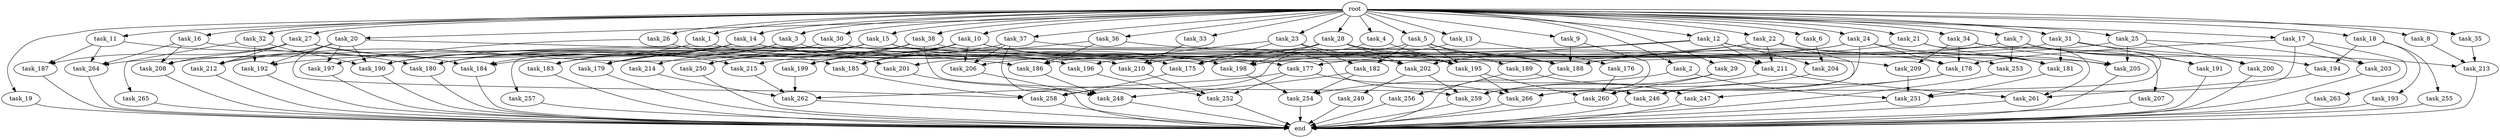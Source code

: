 digraph G {
  root [size="0.000000"];
  task_1 [size="102.400000"];
  task_2 [size="102.400000"];
  task_3 [size="102.400000"];
  task_4 [size="102.400000"];
  task_5 [size="102.400000"];
  task_6 [size="102.400000"];
  task_7 [size="102.400000"];
  task_8 [size="102.400000"];
  task_9 [size="102.400000"];
  task_10 [size="102.400000"];
  task_11 [size="102.400000"];
  task_12 [size="102.400000"];
  task_13 [size="102.400000"];
  task_14 [size="102.400000"];
  task_15 [size="102.400000"];
  task_16 [size="102.400000"];
  task_17 [size="102.400000"];
  task_18 [size="102.400000"];
  task_19 [size="102.400000"];
  task_20 [size="102.400000"];
  task_21 [size="102.400000"];
  task_22 [size="102.400000"];
  task_23 [size="102.400000"];
  task_24 [size="102.400000"];
  task_25 [size="102.400000"];
  task_26 [size="102.400000"];
  task_27 [size="102.400000"];
  task_28 [size="102.400000"];
  task_29 [size="102.400000"];
  task_30 [size="102.400000"];
  task_31 [size="102.400000"];
  task_32 [size="102.400000"];
  task_33 [size="102.400000"];
  task_34 [size="102.400000"];
  task_35 [size="102.400000"];
  task_36 [size="102.400000"];
  task_37 [size="102.400000"];
  task_38 [size="102.400000"];
  task_175 [size="179529632972.800018"];
  task_176 [size="85899345920.000000"];
  task_177 [size="97066260889.600006"];
  task_178 [size="154618822656.000000"];
  task_179 [size="154618822656.000000"];
  task_180 [size="148605868441.600006"];
  task_181 [size="182965606809.600006"];
  task_182 [size="99643241267.200012"];
  task_183 [size="109951162777.600006"];
  task_184 [size="179529632972.800018"];
  task_185 [size="164926744166.400024"];
  task_186 [size="179529632972.800018"];
  task_187 [size="100502234726.400009"];
  task_188 [size="137438953472.000000"];
  task_189 [size="13743895347.200001"];
  task_190 [size="210453397504.000000"];
  task_191 [size="68719476736.000000"];
  task_192 [size="155477816115.200012"];
  task_193 [size="54975581388.800003"];
  task_194 [size="68719476736.000000"];
  task_195 [size="165785737625.600006"];
  task_196 [size="99643241267.200012"];
  task_197 [size="109951162777.600006"];
  task_198 [size="195850508697.600006"];
  task_199 [size="109951162777.600006"];
  task_200 [size="55834574848.000000"];
  task_201 [size="124554051584.000000"];
  task_202 [size="210453397504.000000"];
  task_203 [size="55834574848.000000"];
  task_204 [size="77309411328.000000"];
  task_205 [size="135720966553.600006"];
  task_206 [size="154618822656.000000"];
  task_207 [size="30923764531.200001"];
  task_208 [size="194132521779.200012"];
  task_209 [size="85899345920.000000"];
  task_210 [size="139156940390.399994"];
  task_211 [size="121977071206.400009"];
  task_212 [size="146028888064.000000"];
  task_213 [size="100502234726.400009"];
  task_214 [size="13743895347.200001"];
  task_215 [size="100502234726.400009"];
  task_246 [size="186401580646.400024"];
  task_247 [size="124554051584.000000"];
  task_248 [size="224197292851.200012"];
  task_249 [size="54975581388.800003"];
  task_250 [size="62706522521.600006"];
  task_251 [size="60129542144.000000"];
  task_252 [size="67001489817.600006"];
  task_253 [size="83322365542.400009"];
  task_254 [size="149464861900.800018"];
  task_255 [size="54975581388.800003"];
  task_256 [size="54975581388.800003"];
  task_257 [size="7730941132.800000"];
  task_258 [size="208735410585.600006"];
  task_259 [size="186401580646.400024"];
  task_260 [size="110810156236.800003"];
  task_261 [size="80745385164.800003"];
  task_262 [size="94489280512.000000"];
  task_263 [size="13743895347.200001"];
  task_264 [size="114246130073.600006"];
  task_265 [size="30923764531.200001"];
  task_266 [size="197568495616.000000"];
  end [size="0.000000"];

  root -> task_1 [size="1.000000"];
  root -> task_2 [size="1.000000"];
  root -> task_3 [size="1.000000"];
  root -> task_4 [size="1.000000"];
  root -> task_5 [size="1.000000"];
  root -> task_6 [size="1.000000"];
  root -> task_7 [size="1.000000"];
  root -> task_8 [size="1.000000"];
  root -> task_9 [size="1.000000"];
  root -> task_10 [size="1.000000"];
  root -> task_11 [size="1.000000"];
  root -> task_12 [size="1.000000"];
  root -> task_13 [size="1.000000"];
  root -> task_14 [size="1.000000"];
  root -> task_15 [size="1.000000"];
  root -> task_16 [size="1.000000"];
  root -> task_17 [size="1.000000"];
  root -> task_18 [size="1.000000"];
  root -> task_19 [size="1.000000"];
  root -> task_20 [size="1.000000"];
  root -> task_21 [size="1.000000"];
  root -> task_22 [size="1.000000"];
  root -> task_23 [size="1.000000"];
  root -> task_24 [size="1.000000"];
  root -> task_25 [size="1.000000"];
  root -> task_26 [size="1.000000"];
  root -> task_27 [size="1.000000"];
  root -> task_28 [size="1.000000"];
  root -> task_29 [size="1.000000"];
  root -> task_30 [size="1.000000"];
  root -> task_31 [size="1.000000"];
  root -> task_32 [size="1.000000"];
  root -> task_33 [size="1.000000"];
  root -> task_34 [size="1.000000"];
  root -> task_35 [size="1.000000"];
  root -> task_36 [size="1.000000"];
  root -> task_37 [size="1.000000"];
  root -> task_38 [size="1.000000"];
  task_1 -> task_190 [size="679477248.000000"];
  task_1 -> task_201 [size="679477248.000000"];
  task_2 -> task_251 [size="209715200.000000"];
  task_2 -> task_254 [size="209715200.000000"];
  task_3 -> task_179 [size="134217728.000000"];
  task_3 -> task_196 [size="134217728.000000"];
  task_3 -> task_214 [size="134217728.000000"];
  task_4 -> task_195 [size="411041792.000000"];
  task_4 -> task_258 [size="411041792.000000"];
  task_5 -> task_182 [size="134217728.000000"];
  task_5 -> task_188 [size="134217728.000000"];
  task_5 -> task_189 [size="134217728.000000"];
  task_5 -> task_195 [size="134217728.000000"];
  task_5 -> task_206 [size="134217728.000000"];
  task_6 -> task_204 [size="75497472.000000"];
  task_7 -> task_188 [size="134217728.000000"];
  task_7 -> task_191 [size="134217728.000000"];
  task_7 -> task_194 [size="134217728.000000"];
  task_7 -> task_200 [size="134217728.000000"];
  task_7 -> task_253 [size="134217728.000000"];
  task_7 -> task_260 [size="134217728.000000"];
  task_7 -> task_264 [size="134217728.000000"];
  task_8 -> task_213 [size="33554432.000000"];
  task_9 -> task_188 [size="536870912.000000"];
  task_9 -> task_259 [size="536870912.000000"];
  task_10 -> task_177 [size="536870912.000000"];
  task_10 -> task_180 [size="536870912.000000"];
  task_10 -> task_185 [size="536870912.000000"];
  task_10 -> task_198 [size="536870912.000000"];
  task_10 -> task_199 [size="536870912.000000"];
  task_10 -> task_206 [size="536870912.000000"];
  task_11 -> task_180 [size="301989888.000000"];
  task_11 -> task_187 [size="301989888.000000"];
  task_11 -> task_264 [size="301989888.000000"];
  task_12 -> task_192 [size="679477248.000000"];
  task_12 -> task_202 [size="679477248.000000"];
  task_12 -> task_204 [size="679477248.000000"];
  task_12 -> task_211 [size="679477248.000000"];
  task_12 -> task_253 [size="679477248.000000"];
  task_13 -> task_175 [size="838860800.000000"];
  task_13 -> task_176 [size="838860800.000000"];
  task_14 -> task_179 [size="536870912.000000"];
  task_14 -> task_180 [size="536870912.000000"];
  task_14 -> task_183 [size="536870912.000000"];
  task_14 -> task_184 [size="536870912.000000"];
  task_14 -> task_195 [size="536870912.000000"];
  task_14 -> task_198 [size="536870912.000000"];
  task_15 -> task_175 [size="75497472.000000"];
  task_15 -> task_180 [size="75497472.000000"];
  task_15 -> task_205 [size="75497472.000000"];
  task_15 -> task_250 [size="75497472.000000"];
  task_15 -> task_257 [size="75497472.000000"];
  task_16 -> task_186 [size="679477248.000000"];
  task_16 -> task_208 [size="679477248.000000"];
  task_16 -> task_264 [size="679477248.000000"];
  task_17 -> task_178 [size="134217728.000000"];
  task_17 -> task_203 [size="134217728.000000"];
  task_17 -> task_251 [size="134217728.000000"];
  task_17 -> task_263 [size="134217728.000000"];
  task_18 -> task_193 [size="536870912.000000"];
  task_18 -> task_194 [size="536870912.000000"];
  task_18 -> task_255 [size="536870912.000000"];
  task_19 -> end [size="1.000000"];
  task_20 -> task_190 [size="536870912.000000"];
  task_20 -> task_192 [size="536870912.000000"];
  task_20 -> task_197 [size="536870912.000000"];
  task_20 -> task_210 [size="536870912.000000"];
  task_20 -> task_212 [size="536870912.000000"];
  task_20 -> task_258 [size="536870912.000000"];
  task_21 -> task_181 [size="411041792.000000"];
  task_21 -> task_210 [size="411041792.000000"];
  task_21 -> task_261 [size="411041792.000000"];
  task_22 -> task_181 [size="301989888.000000"];
  task_22 -> task_198 [size="301989888.000000"];
  task_22 -> task_211 [size="301989888.000000"];
  task_22 -> task_215 [size="301989888.000000"];
  task_22 -> task_246 [size="301989888.000000"];
  task_23 -> task_175 [size="838860800.000000"];
  task_23 -> task_182 [size="838860800.000000"];
  task_23 -> task_196 [size="838860800.000000"];
  task_23 -> task_202 [size="838860800.000000"];
  task_24 -> task_178 [size="536870912.000000"];
  task_24 -> task_181 [size="536870912.000000"];
  task_24 -> task_186 [size="536870912.000000"];
  task_24 -> task_190 [size="536870912.000000"];
  task_24 -> task_205 [size="536870912.000000"];
  task_24 -> task_266 [size="536870912.000000"];
  task_25 -> task_177 [size="411041792.000000"];
  task_25 -> task_200 [size="411041792.000000"];
  task_25 -> task_203 [size="411041792.000000"];
  task_25 -> task_205 [size="411041792.000000"];
  task_26 -> task_185 [size="536870912.000000"];
  task_26 -> task_197 [size="536870912.000000"];
  task_27 -> task_184 [size="679477248.000000"];
  task_27 -> task_187 [size="679477248.000000"];
  task_27 -> task_208 [size="679477248.000000"];
  task_27 -> task_212 [size="679477248.000000"];
  task_27 -> task_215 [size="679477248.000000"];
  task_28 -> task_178 [size="536870912.000000"];
  task_28 -> task_184 [size="536870912.000000"];
  task_28 -> task_195 [size="536870912.000000"];
  task_28 -> task_198 [size="536870912.000000"];
  task_28 -> task_201 [size="536870912.000000"];
  task_28 -> task_202 [size="536870912.000000"];
  task_29 -> task_259 [size="134217728.000000"];
  task_29 -> task_260 [size="134217728.000000"];
  task_30 -> task_211 [size="209715200.000000"];
  task_30 -> task_212 [size="209715200.000000"];
  task_31 -> task_181 [size="536870912.000000"];
  task_31 -> task_191 [size="536870912.000000"];
  task_31 -> task_208 [size="536870912.000000"];
  task_31 -> task_213 [size="536870912.000000"];
  task_32 -> task_190 [size="301989888.000000"];
  task_32 -> task_192 [size="301989888.000000"];
  task_32 -> task_265 [size="301989888.000000"];
  task_33 -> task_210 [size="411041792.000000"];
  task_34 -> task_178 [size="301989888.000000"];
  task_34 -> task_205 [size="301989888.000000"];
  task_34 -> task_207 [size="301989888.000000"];
  task_34 -> task_209 [size="301989888.000000"];
  task_35 -> task_213 [size="411041792.000000"];
  task_36 -> task_185 [size="536870912.000000"];
  task_36 -> task_186 [size="536870912.000000"];
  task_36 -> task_188 [size="536870912.000000"];
  task_37 -> task_179 [size="838860800.000000"];
  task_37 -> task_206 [size="838860800.000000"];
  task_37 -> task_246 [size="838860800.000000"];
  task_37 -> task_248 [size="838860800.000000"];
  task_38 -> task_183 [size="536870912.000000"];
  task_38 -> task_199 [size="536870912.000000"];
  task_38 -> task_209 [size="536870912.000000"];
  task_38 -> task_250 [size="536870912.000000"];
  task_38 -> task_259 [size="536870912.000000"];
  task_175 -> task_258 [size="411041792.000000"];
  task_176 -> task_260 [size="134217728.000000"];
  task_177 -> task_252 [size="411041792.000000"];
  task_177 -> task_262 [size="411041792.000000"];
  task_177 -> task_266 [size="411041792.000000"];
  task_178 -> task_246 [size="679477248.000000"];
  task_178 -> task_247 [size="679477248.000000"];
  task_179 -> end [size="1.000000"];
  task_180 -> end [size="1.000000"];
  task_181 -> task_251 [size="209715200.000000"];
  task_182 -> task_248 [size="838860800.000000"];
  task_182 -> task_254 [size="838860800.000000"];
  task_183 -> end [size="1.000000"];
  task_184 -> end [size="1.000000"];
  task_185 -> task_258 [size="679477248.000000"];
  task_186 -> task_248 [size="209715200.000000"];
  task_187 -> end [size="1.000000"];
  task_188 -> end [size="1.000000"];
  task_189 -> task_247 [size="536870912.000000"];
  task_189 -> task_256 [size="536870912.000000"];
  task_190 -> end [size="1.000000"];
  task_191 -> end [size="1.000000"];
  task_192 -> end [size="1.000000"];
  task_193 -> end [size="1.000000"];
  task_194 -> task_261 [size="301989888.000000"];
  task_195 -> task_260 [size="679477248.000000"];
  task_195 -> task_266 [size="679477248.000000"];
  task_196 -> task_252 [size="33554432.000000"];
  task_197 -> end [size="1.000000"];
  task_198 -> task_254 [size="411041792.000000"];
  task_199 -> task_262 [size="134217728.000000"];
  task_200 -> end [size="1.000000"];
  task_201 -> task_248 [size="301989888.000000"];
  task_202 -> task_249 [size="536870912.000000"];
  task_202 -> task_259 [size="536870912.000000"];
  task_203 -> end [size="1.000000"];
  task_204 -> task_266 [size="301989888.000000"];
  task_205 -> end [size="1.000000"];
  task_206 -> end [size="1.000000"];
  task_207 -> end [size="1.000000"];
  task_208 -> end [size="1.000000"];
  task_209 -> task_251 [size="33554432.000000"];
  task_210 -> task_252 [size="209715200.000000"];
  task_211 -> task_259 [size="75497472.000000"];
  task_211 -> task_261 [size="75497472.000000"];
  task_212 -> end [size="1.000000"];
  task_213 -> end [size="1.000000"];
  task_214 -> task_262 [size="75497472.000000"];
  task_215 -> task_262 [size="301989888.000000"];
  task_246 -> end [size="1.000000"];
  task_247 -> end [size="1.000000"];
  task_248 -> end [size="1.000000"];
  task_249 -> end [size="1.000000"];
  task_250 -> end [size="1.000000"];
  task_251 -> end [size="1.000000"];
  task_252 -> end [size="1.000000"];
  task_253 -> end [size="1.000000"];
  task_254 -> end [size="1.000000"];
  task_255 -> end [size="1.000000"];
  task_256 -> end [size="1.000000"];
  task_257 -> end [size="1.000000"];
  task_258 -> end [size="1.000000"];
  task_259 -> end [size="1.000000"];
  task_260 -> end [size="1.000000"];
  task_261 -> end [size="1.000000"];
  task_262 -> end [size="1.000000"];
  task_263 -> end [size="1.000000"];
  task_264 -> end [size="1.000000"];
  task_265 -> end [size="1.000000"];
  task_266 -> end [size="1.000000"];
}
